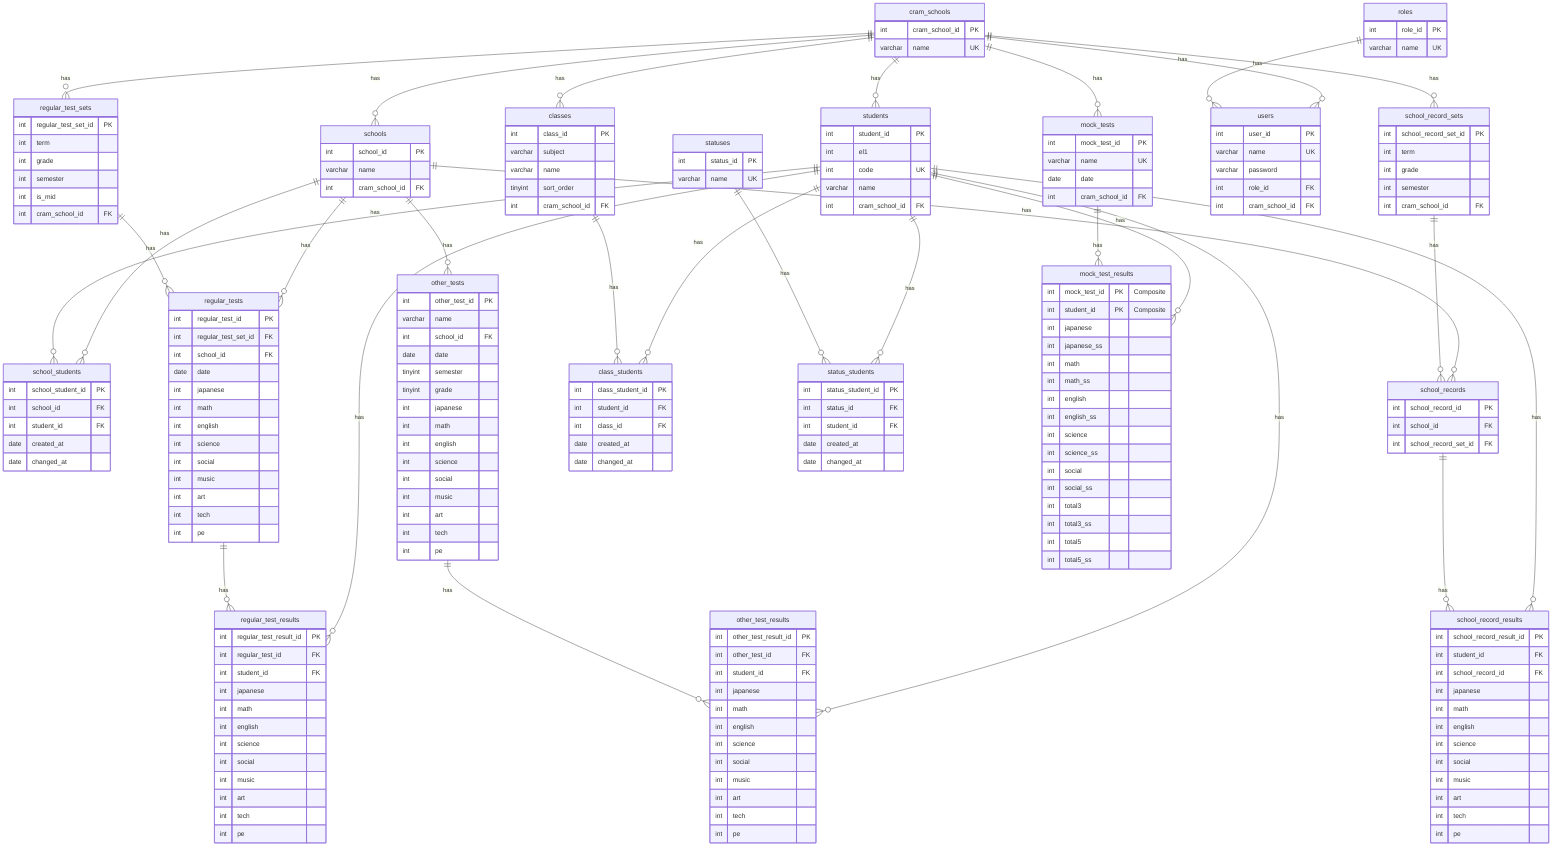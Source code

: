 erDiagram
    cram_schools ||--o{ schools : has
    cram_schools ||--o{ students : has
    cram_schools ||--o{ classes : has
    cram_schools ||--o{ regular_test_sets : has
    cram_schools ||--o{ mock_tests : has
    cram_schools ||--o{ school_record_sets : has
    cram_schools ||--o{ users : has

    schools ||--o{ school_students : has
    schools ||--o{ regular_tests : has
    schools ||--o{ school_records : has
    schools ||--o{ other_tests : has

    students ||--o{ class_students : has
    students ||--o{ school_students : has
    students ||--o{ status_students : has
    students ||--o{ regular_test_results : has
    students ||--o{ mock_test_results : has
    students ||--o{ school_record_results : has
    students ||--o{ other_test_results : has

    classes ||--o{ class_students : has

    statuses ||--o{ status_students : has

    regular_test_sets ||--o{ regular_tests : has
    regular_tests ||--o{ regular_test_results : has

    mock_tests ||--o{ mock_test_results : has

    school_record_sets ||--o{ school_records : has
    school_records ||--o{ school_record_results : has

    other_tests ||--o{ other_test_results : has

    roles ||--o{ users : has

    cram_schools {
        int cram_school_id PK
        varchar name UK
    }

    schools {
        int school_id PK
        varchar name
        int cram_school_id FK
    }

    students {
        int student_id PK
        int el1
        int code UK
        varchar name
        int cram_school_id FK
    }

    classes {
        int class_id PK
        varchar subject
        varchar name
        tinyint sort_order
        int cram_school_id FK
    }

    statuses {
        int status_id PK
        varchar name UK
    }

    regular_test_sets {
        int regular_test_set_id PK
        int term
        int grade
        int semester
        int is_mid
        int cram_school_id FK
    }

    regular_tests {
        int regular_test_id PK
        int regular_test_set_id FK
        int school_id FK
        date date
        int japanese
        int math
        int english
        int science
        int social
        int music
        int art
        int tech
        int pe
    }

    mock_tests {
        int mock_test_id PK
        varchar name UK
        date date
        int cram_school_id FK
    }

    school_record_sets {
        int school_record_set_id PK
        int term
        int grade
        int semester
        int cram_school_id FK
    }

    roles {
        int role_id PK
        varchar name UK
    }

    users {
        int user_id PK
        varchar name UK
        varchar password
        int role_id FK
        int cram_school_id FK
    }

    class_students {
        int class_student_id PK
        int student_id FK
        int class_id FK
        date created_at
        date changed_at
    }

    school_students {
        int school_student_id PK
        int school_id FK
        int student_id FK
        date created_at
        date changed_at
    }

    status_students {
        int status_student_id PK
        int status_id FK
        int student_id FK
        date created_at
        date changed_at
    }

    regular_test_results {
        int regular_test_result_id PK
        int regular_test_id FK
        int student_id FK
        int japanese
        int math
        int english
        int science
        int social
        int music
        int art
        int tech
        int pe
    }

    mock_test_results {
        int mock_test_id PK "Composite"
        int student_id PK "Composite"
        int japanese
        int japanese_ss
        int math
        int math_ss
        int english
        int english_ss
        int science
        int science_ss
        int social
        int social_ss
        int total3
        int total3_ss
        int total5
        int total5_ss
    }

    school_records {
        int school_record_id PK
        int school_id FK
        int school_record_set_id FK
    }

    school_record_results {
        int school_record_result_id PK
        int student_id FK
        int school_record_id FK
        int japanese
        int math
        int english
        int science
        int social
        int music
        int art
        int tech
        int pe
    }

    other_tests {
        int other_test_id PK
        varchar name
        int school_id FK
        date date
        tinyint semester
        tinyint grade
        int japanese
        int math
        int english
        int science
        int social
        int music
        int art
        int tech
        int pe
    }

    other_test_results {
        int other_test_result_id PK
        int other_test_id FK
        int student_id FK
        int japanese
        int math
        int english
        int science
        int social
        int music
        int art
        int tech
        int pe
    }